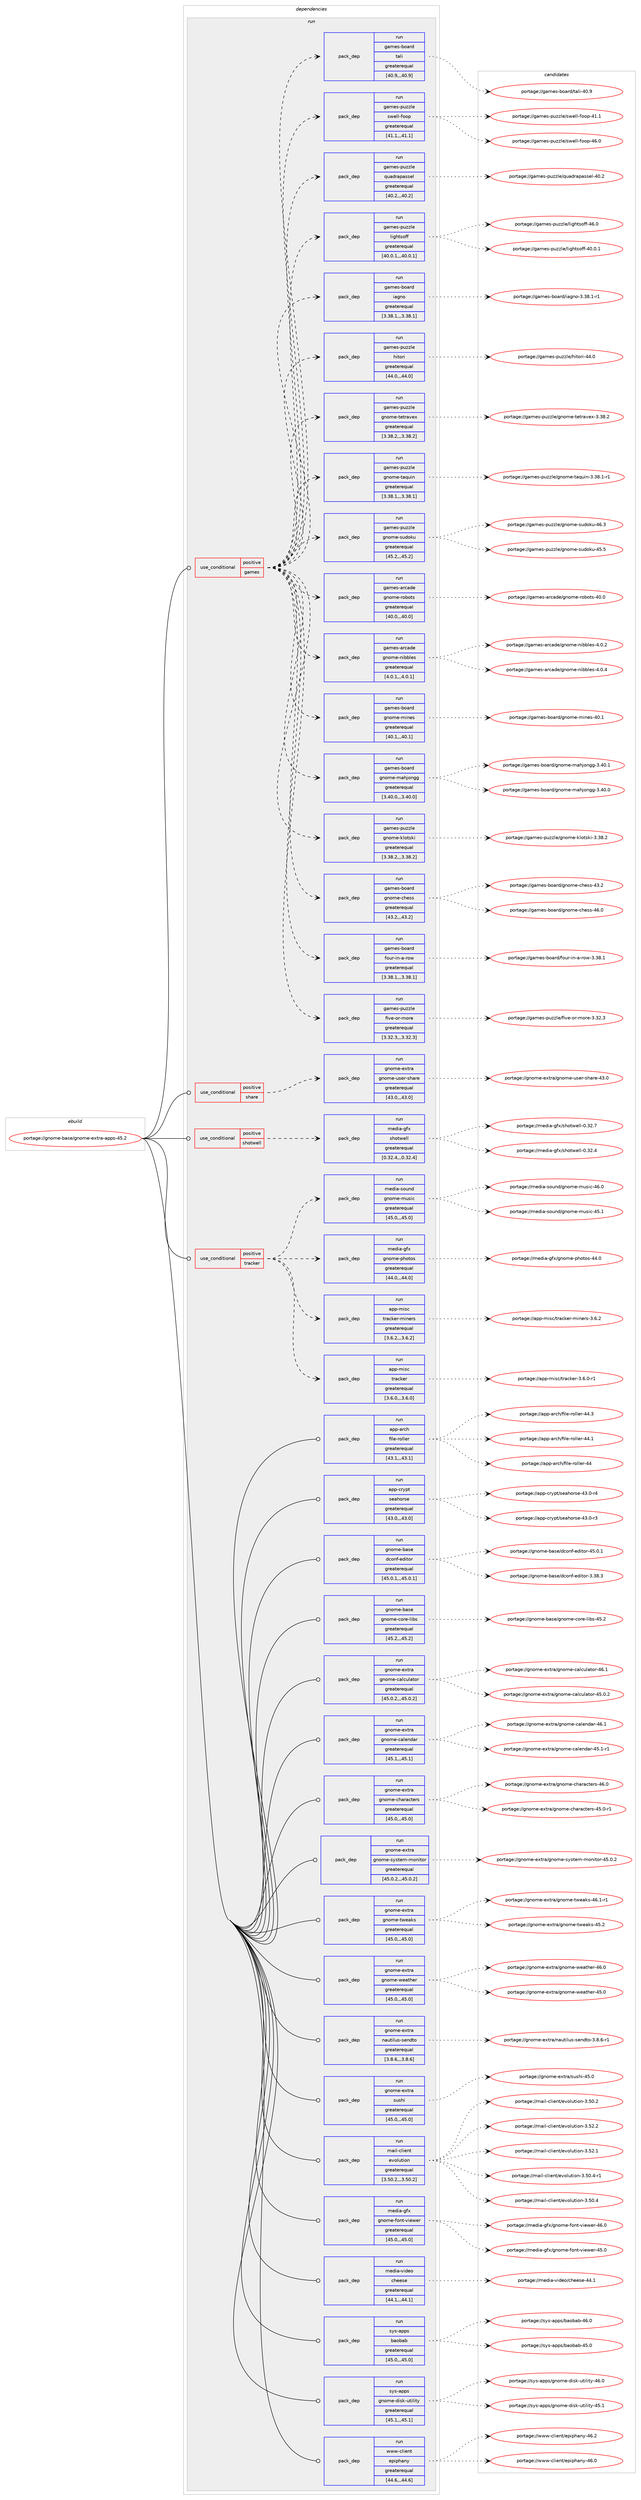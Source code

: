 digraph prolog {

# *************
# Graph options
# *************

newrank=true;
concentrate=true;
compound=true;
graph [rankdir=LR,fontname=Helvetica,fontsize=10,ranksep=1.5];#, ranksep=2.5, nodesep=0.2];
edge  [arrowhead=vee];
node  [fontname=Helvetica,fontsize=10];

# **********
# The ebuild
# **********

subgraph cluster_leftcol {
color=gray;
label=<<i>ebuild</i>>;
id [label="portage://gnome-base/gnome-extra-apps-45.2", color=red, width=4, href="../gnome-base/gnome-extra-apps-45.2.svg"];
}

# ****************
# The dependencies
# ****************

subgraph cluster_midcol {
color=gray;
label=<<i>dependencies</i>>;
subgraph cluster_compile {
fillcolor="#eeeeee";
style=filled;
label=<<i>compile</i>>;
}
subgraph cluster_compileandrun {
fillcolor="#eeeeee";
style=filled;
label=<<i>compile and run</i>>;
}
subgraph cluster_run {
fillcolor="#eeeeee";
style=filled;
label=<<i>run</i>>;
subgraph cond65158 {
dependency236772 [label=<<TABLE BORDER="0" CELLBORDER="1" CELLSPACING="0" CELLPADDING="4"><TR><TD ROWSPAN="3" CELLPADDING="10">use_conditional</TD></TR><TR><TD>positive</TD></TR><TR><TD>games</TD></TR></TABLE>>, shape=none, color=red];
subgraph pack170083 {
dependency236773 [label=<<TABLE BORDER="0" CELLBORDER="1" CELLSPACING="0" CELLPADDING="4" WIDTH="220"><TR><TD ROWSPAN="6" CELLPADDING="30">pack_dep</TD></TR><TR><TD WIDTH="110">run</TD></TR><TR><TD>games-puzzle</TD></TR><TR><TD>five-or-more</TD></TR><TR><TD>greaterequal</TD></TR><TR><TD>[3.32.3,,,3.32.3]</TD></TR></TABLE>>, shape=none, color=blue];
}
dependency236772:e -> dependency236773:w [weight=20,style="dashed",arrowhead="vee"];
subgraph pack170084 {
dependency236774 [label=<<TABLE BORDER="0" CELLBORDER="1" CELLSPACING="0" CELLPADDING="4" WIDTH="220"><TR><TD ROWSPAN="6" CELLPADDING="30">pack_dep</TD></TR><TR><TD WIDTH="110">run</TD></TR><TR><TD>games-board</TD></TR><TR><TD>four-in-a-row</TD></TR><TR><TD>greaterequal</TD></TR><TR><TD>[3.38.1,,,3.38.1]</TD></TR></TABLE>>, shape=none, color=blue];
}
dependency236772:e -> dependency236774:w [weight=20,style="dashed",arrowhead="vee"];
subgraph pack170085 {
dependency236775 [label=<<TABLE BORDER="0" CELLBORDER="1" CELLSPACING="0" CELLPADDING="4" WIDTH="220"><TR><TD ROWSPAN="6" CELLPADDING="30">pack_dep</TD></TR><TR><TD WIDTH="110">run</TD></TR><TR><TD>games-board</TD></TR><TR><TD>gnome-chess</TD></TR><TR><TD>greaterequal</TD></TR><TR><TD>[43.2,,,43.2]</TD></TR></TABLE>>, shape=none, color=blue];
}
dependency236772:e -> dependency236775:w [weight=20,style="dashed",arrowhead="vee"];
subgraph pack170086 {
dependency236776 [label=<<TABLE BORDER="0" CELLBORDER="1" CELLSPACING="0" CELLPADDING="4" WIDTH="220"><TR><TD ROWSPAN="6" CELLPADDING="30">pack_dep</TD></TR><TR><TD WIDTH="110">run</TD></TR><TR><TD>games-puzzle</TD></TR><TR><TD>gnome-klotski</TD></TR><TR><TD>greaterequal</TD></TR><TR><TD>[3.38.2,,,3.38.2]</TD></TR></TABLE>>, shape=none, color=blue];
}
dependency236772:e -> dependency236776:w [weight=20,style="dashed",arrowhead="vee"];
subgraph pack170087 {
dependency236777 [label=<<TABLE BORDER="0" CELLBORDER="1" CELLSPACING="0" CELLPADDING="4" WIDTH="220"><TR><TD ROWSPAN="6" CELLPADDING="30">pack_dep</TD></TR><TR><TD WIDTH="110">run</TD></TR><TR><TD>games-board</TD></TR><TR><TD>gnome-mahjongg</TD></TR><TR><TD>greaterequal</TD></TR><TR><TD>[3.40.0,,,3.40.0]</TD></TR></TABLE>>, shape=none, color=blue];
}
dependency236772:e -> dependency236777:w [weight=20,style="dashed",arrowhead="vee"];
subgraph pack170088 {
dependency236778 [label=<<TABLE BORDER="0" CELLBORDER="1" CELLSPACING="0" CELLPADDING="4" WIDTH="220"><TR><TD ROWSPAN="6" CELLPADDING="30">pack_dep</TD></TR><TR><TD WIDTH="110">run</TD></TR><TR><TD>games-board</TD></TR><TR><TD>gnome-mines</TD></TR><TR><TD>greaterequal</TD></TR><TR><TD>[40.1,,,40.1]</TD></TR></TABLE>>, shape=none, color=blue];
}
dependency236772:e -> dependency236778:w [weight=20,style="dashed",arrowhead="vee"];
subgraph pack170089 {
dependency236779 [label=<<TABLE BORDER="0" CELLBORDER="1" CELLSPACING="0" CELLPADDING="4" WIDTH="220"><TR><TD ROWSPAN="6" CELLPADDING="30">pack_dep</TD></TR><TR><TD WIDTH="110">run</TD></TR><TR><TD>games-arcade</TD></TR><TR><TD>gnome-nibbles</TD></TR><TR><TD>greaterequal</TD></TR><TR><TD>[4.0.1,,,4.0.1]</TD></TR></TABLE>>, shape=none, color=blue];
}
dependency236772:e -> dependency236779:w [weight=20,style="dashed",arrowhead="vee"];
subgraph pack170090 {
dependency236780 [label=<<TABLE BORDER="0" CELLBORDER="1" CELLSPACING="0" CELLPADDING="4" WIDTH="220"><TR><TD ROWSPAN="6" CELLPADDING="30">pack_dep</TD></TR><TR><TD WIDTH="110">run</TD></TR><TR><TD>games-arcade</TD></TR><TR><TD>gnome-robots</TD></TR><TR><TD>greaterequal</TD></TR><TR><TD>[40.0,,,40.0]</TD></TR></TABLE>>, shape=none, color=blue];
}
dependency236772:e -> dependency236780:w [weight=20,style="dashed",arrowhead="vee"];
subgraph pack170091 {
dependency236781 [label=<<TABLE BORDER="0" CELLBORDER="1" CELLSPACING="0" CELLPADDING="4" WIDTH="220"><TR><TD ROWSPAN="6" CELLPADDING="30">pack_dep</TD></TR><TR><TD WIDTH="110">run</TD></TR><TR><TD>games-puzzle</TD></TR><TR><TD>gnome-sudoku</TD></TR><TR><TD>greaterequal</TD></TR><TR><TD>[45.2,,,45.2]</TD></TR></TABLE>>, shape=none, color=blue];
}
dependency236772:e -> dependency236781:w [weight=20,style="dashed",arrowhead="vee"];
subgraph pack170092 {
dependency236782 [label=<<TABLE BORDER="0" CELLBORDER="1" CELLSPACING="0" CELLPADDING="4" WIDTH="220"><TR><TD ROWSPAN="6" CELLPADDING="30">pack_dep</TD></TR><TR><TD WIDTH="110">run</TD></TR><TR><TD>games-puzzle</TD></TR><TR><TD>gnome-taquin</TD></TR><TR><TD>greaterequal</TD></TR><TR><TD>[3.38.1,,,3.38.1]</TD></TR></TABLE>>, shape=none, color=blue];
}
dependency236772:e -> dependency236782:w [weight=20,style="dashed",arrowhead="vee"];
subgraph pack170093 {
dependency236783 [label=<<TABLE BORDER="0" CELLBORDER="1" CELLSPACING="0" CELLPADDING="4" WIDTH="220"><TR><TD ROWSPAN="6" CELLPADDING="30">pack_dep</TD></TR><TR><TD WIDTH="110">run</TD></TR><TR><TD>games-puzzle</TD></TR><TR><TD>gnome-tetravex</TD></TR><TR><TD>greaterequal</TD></TR><TR><TD>[3.38.2,,,3.38.2]</TD></TR></TABLE>>, shape=none, color=blue];
}
dependency236772:e -> dependency236783:w [weight=20,style="dashed",arrowhead="vee"];
subgraph pack170094 {
dependency236784 [label=<<TABLE BORDER="0" CELLBORDER="1" CELLSPACING="0" CELLPADDING="4" WIDTH="220"><TR><TD ROWSPAN="6" CELLPADDING="30">pack_dep</TD></TR><TR><TD WIDTH="110">run</TD></TR><TR><TD>games-puzzle</TD></TR><TR><TD>hitori</TD></TR><TR><TD>greaterequal</TD></TR><TR><TD>[44.0,,,44.0]</TD></TR></TABLE>>, shape=none, color=blue];
}
dependency236772:e -> dependency236784:w [weight=20,style="dashed",arrowhead="vee"];
subgraph pack170095 {
dependency236785 [label=<<TABLE BORDER="0" CELLBORDER="1" CELLSPACING="0" CELLPADDING="4" WIDTH="220"><TR><TD ROWSPAN="6" CELLPADDING="30">pack_dep</TD></TR><TR><TD WIDTH="110">run</TD></TR><TR><TD>games-board</TD></TR><TR><TD>iagno</TD></TR><TR><TD>greaterequal</TD></TR><TR><TD>[3.38.1,,,3.38.1]</TD></TR></TABLE>>, shape=none, color=blue];
}
dependency236772:e -> dependency236785:w [weight=20,style="dashed",arrowhead="vee"];
subgraph pack170096 {
dependency236786 [label=<<TABLE BORDER="0" CELLBORDER="1" CELLSPACING="0" CELLPADDING="4" WIDTH="220"><TR><TD ROWSPAN="6" CELLPADDING="30">pack_dep</TD></TR><TR><TD WIDTH="110">run</TD></TR><TR><TD>games-puzzle</TD></TR><TR><TD>lightsoff</TD></TR><TR><TD>greaterequal</TD></TR><TR><TD>[40.0.1,,,40.0.1]</TD></TR></TABLE>>, shape=none, color=blue];
}
dependency236772:e -> dependency236786:w [weight=20,style="dashed",arrowhead="vee"];
subgraph pack170097 {
dependency236787 [label=<<TABLE BORDER="0" CELLBORDER="1" CELLSPACING="0" CELLPADDING="4" WIDTH="220"><TR><TD ROWSPAN="6" CELLPADDING="30">pack_dep</TD></TR><TR><TD WIDTH="110">run</TD></TR><TR><TD>games-puzzle</TD></TR><TR><TD>quadrapassel</TD></TR><TR><TD>greaterequal</TD></TR><TR><TD>[40.2,,,40.2]</TD></TR></TABLE>>, shape=none, color=blue];
}
dependency236772:e -> dependency236787:w [weight=20,style="dashed",arrowhead="vee"];
subgraph pack170098 {
dependency236788 [label=<<TABLE BORDER="0" CELLBORDER="1" CELLSPACING="0" CELLPADDING="4" WIDTH="220"><TR><TD ROWSPAN="6" CELLPADDING="30">pack_dep</TD></TR><TR><TD WIDTH="110">run</TD></TR><TR><TD>games-puzzle</TD></TR><TR><TD>swell-foop</TD></TR><TR><TD>greaterequal</TD></TR><TR><TD>[41.1,,,41.1]</TD></TR></TABLE>>, shape=none, color=blue];
}
dependency236772:e -> dependency236788:w [weight=20,style="dashed",arrowhead="vee"];
subgraph pack170099 {
dependency236789 [label=<<TABLE BORDER="0" CELLBORDER="1" CELLSPACING="0" CELLPADDING="4" WIDTH="220"><TR><TD ROWSPAN="6" CELLPADDING="30">pack_dep</TD></TR><TR><TD WIDTH="110">run</TD></TR><TR><TD>games-board</TD></TR><TR><TD>tali</TD></TR><TR><TD>greaterequal</TD></TR><TR><TD>[40.9,,,40.9]</TD></TR></TABLE>>, shape=none, color=blue];
}
dependency236772:e -> dependency236789:w [weight=20,style="dashed",arrowhead="vee"];
}
id:e -> dependency236772:w [weight=20,style="solid",arrowhead="odot"];
subgraph cond65159 {
dependency236790 [label=<<TABLE BORDER="0" CELLBORDER="1" CELLSPACING="0" CELLPADDING="4"><TR><TD ROWSPAN="3" CELLPADDING="10">use_conditional</TD></TR><TR><TD>positive</TD></TR><TR><TD>share</TD></TR></TABLE>>, shape=none, color=red];
subgraph pack170100 {
dependency236791 [label=<<TABLE BORDER="0" CELLBORDER="1" CELLSPACING="0" CELLPADDING="4" WIDTH="220"><TR><TD ROWSPAN="6" CELLPADDING="30">pack_dep</TD></TR><TR><TD WIDTH="110">run</TD></TR><TR><TD>gnome-extra</TD></TR><TR><TD>gnome-user-share</TD></TR><TR><TD>greaterequal</TD></TR><TR><TD>[43.0,,,43.0]</TD></TR></TABLE>>, shape=none, color=blue];
}
dependency236790:e -> dependency236791:w [weight=20,style="dashed",arrowhead="vee"];
}
id:e -> dependency236790:w [weight=20,style="solid",arrowhead="odot"];
subgraph cond65160 {
dependency236792 [label=<<TABLE BORDER="0" CELLBORDER="1" CELLSPACING="0" CELLPADDING="4"><TR><TD ROWSPAN="3" CELLPADDING="10">use_conditional</TD></TR><TR><TD>positive</TD></TR><TR><TD>shotwell</TD></TR></TABLE>>, shape=none, color=red];
subgraph pack170101 {
dependency236793 [label=<<TABLE BORDER="0" CELLBORDER="1" CELLSPACING="0" CELLPADDING="4" WIDTH="220"><TR><TD ROWSPAN="6" CELLPADDING="30">pack_dep</TD></TR><TR><TD WIDTH="110">run</TD></TR><TR><TD>media-gfx</TD></TR><TR><TD>shotwell</TD></TR><TR><TD>greaterequal</TD></TR><TR><TD>[0.32.4,,,0.32.4]</TD></TR></TABLE>>, shape=none, color=blue];
}
dependency236792:e -> dependency236793:w [weight=20,style="dashed",arrowhead="vee"];
}
id:e -> dependency236792:w [weight=20,style="solid",arrowhead="odot"];
subgraph cond65161 {
dependency236794 [label=<<TABLE BORDER="0" CELLBORDER="1" CELLSPACING="0" CELLPADDING="4"><TR><TD ROWSPAN="3" CELLPADDING="10">use_conditional</TD></TR><TR><TD>positive</TD></TR><TR><TD>tracker</TD></TR></TABLE>>, shape=none, color=red];
subgraph pack170102 {
dependency236795 [label=<<TABLE BORDER="0" CELLBORDER="1" CELLSPACING="0" CELLPADDING="4" WIDTH="220"><TR><TD ROWSPAN="6" CELLPADDING="30">pack_dep</TD></TR><TR><TD WIDTH="110">run</TD></TR><TR><TD>app-misc</TD></TR><TR><TD>tracker</TD></TR><TR><TD>greaterequal</TD></TR><TR><TD>[3.6.0,,,3.6.0]</TD></TR></TABLE>>, shape=none, color=blue];
}
dependency236794:e -> dependency236795:w [weight=20,style="dashed",arrowhead="vee"];
subgraph pack170103 {
dependency236796 [label=<<TABLE BORDER="0" CELLBORDER="1" CELLSPACING="0" CELLPADDING="4" WIDTH="220"><TR><TD ROWSPAN="6" CELLPADDING="30">pack_dep</TD></TR><TR><TD WIDTH="110">run</TD></TR><TR><TD>app-misc</TD></TR><TR><TD>tracker-miners</TD></TR><TR><TD>greaterequal</TD></TR><TR><TD>[3.6.2,,,3.6.2]</TD></TR></TABLE>>, shape=none, color=blue];
}
dependency236794:e -> dependency236796:w [weight=20,style="dashed",arrowhead="vee"];
subgraph pack170104 {
dependency236797 [label=<<TABLE BORDER="0" CELLBORDER="1" CELLSPACING="0" CELLPADDING="4" WIDTH="220"><TR><TD ROWSPAN="6" CELLPADDING="30">pack_dep</TD></TR><TR><TD WIDTH="110">run</TD></TR><TR><TD>media-gfx</TD></TR><TR><TD>gnome-photos</TD></TR><TR><TD>greaterequal</TD></TR><TR><TD>[44.0,,,44.0]</TD></TR></TABLE>>, shape=none, color=blue];
}
dependency236794:e -> dependency236797:w [weight=20,style="dashed",arrowhead="vee"];
subgraph pack170105 {
dependency236798 [label=<<TABLE BORDER="0" CELLBORDER="1" CELLSPACING="0" CELLPADDING="4" WIDTH="220"><TR><TD ROWSPAN="6" CELLPADDING="30">pack_dep</TD></TR><TR><TD WIDTH="110">run</TD></TR><TR><TD>media-sound</TD></TR><TR><TD>gnome-music</TD></TR><TR><TD>greaterequal</TD></TR><TR><TD>[45.0,,,45.0]</TD></TR></TABLE>>, shape=none, color=blue];
}
dependency236794:e -> dependency236798:w [weight=20,style="dashed",arrowhead="vee"];
}
id:e -> dependency236794:w [weight=20,style="solid",arrowhead="odot"];
subgraph pack170106 {
dependency236799 [label=<<TABLE BORDER="0" CELLBORDER="1" CELLSPACING="0" CELLPADDING="4" WIDTH="220"><TR><TD ROWSPAN="6" CELLPADDING="30">pack_dep</TD></TR><TR><TD WIDTH="110">run</TD></TR><TR><TD>app-arch</TD></TR><TR><TD>file-roller</TD></TR><TR><TD>greaterequal</TD></TR><TR><TD>[43.1,,,43.1]</TD></TR></TABLE>>, shape=none, color=blue];
}
id:e -> dependency236799:w [weight=20,style="solid",arrowhead="odot"];
subgraph pack170107 {
dependency236800 [label=<<TABLE BORDER="0" CELLBORDER="1" CELLSPACING="0" CELLPADDING="4" WIDTH="220"><TR><TD ROWSPAN="6" CELLPADDING="30">pack_dep</TD></TR><TR><TD WIDTH="110">run</TD></TR><TR><TD>app-crypt</TD></TR><TR><TD>seahorse</TD></TR><TR><TD>greaterequal</TD></TR><TR><TD>[43.0,,,43.0]</TD></TR></TABLE>>, shape=none, color=blue];
}
id:e -> dependency236800:w [weight=20,style="solid",arrowhead="odot"];
subgraph pack170108 {
dependency236801 [label=<<TABLE BORDER="0" CELLBORDER="1" CELLSPACING="0" CELLPADDING="4" WIDTH="220"><TR><TD ROWSPAN="6" CELLPADDING="30">pack_dep</TD></TR><TR><TD WIDTH="110">run</TD></TR><TR><TD>gnome-base</TD></TR><TR><TD>dconf-editor</TD></TR><TR><TD>greaterequal</TD></TR><TR><TD>[45.0.1,,,45.0.1]</TD></TR></TABLE>>, shape=none, color=blue];
}
id:e -> dependency236801:w [weight=20,style="solid",arrowhead="odot"];
subgraph pack170109 {
dependency236802 [label=<<TABLE BORDER="0" CELLBORDER="1" CELLSPACING="0" CELLPADDING="4" WIDTH="220"><TR><TD ROWSPAN="6" CELLPADDING="30">pack_dep</TD></TR><TR><TD WIDTH="110">run</TD></TR><TR><TD>gnome-base</TD></TR><TR><TD>gnome-core-libs</TD></TR><TR><TD>greaterequal</TD></TR><TR><TD>[45.2,,,45.2]</TD></TR></TABLE>>, shape=none, color=blue];
}
id:e -> dependency236802:w [weight=20,style="solid",arrowhead="odot"];
subgraph pack170110 {
dependency236803 [label=<<TABLE BORDER="0" CELLBORDER="1" CELLSPACING="0" CELLPADDING="4" WIDTH="220"><TR><TD ROWSPAN="6" CELLPADDING="30">pack_dep</TD></TR><TR><TD WIDTH="110">run</TD></TR><TR><TD>gnome-extra</TD></TR><TR><TD>gnome-calculator</TD></TR><TR><TD>greaterequal</TD></TR><TR><TD>[45.0.2,,,45.0.2]</TD></TR></TABLE>>, shape=none, color=blue];
}
id:e -> dependency236803:w [weight=20,style="solid",arrowhead="odot"];
subgraph pack170111 {
dependency236804 [label=<<TABLE BORDER="0" CELLBORDER="1" CELLSPACING="0" CELLPADDING="4" WIDTH="220"><TR><TD ROWSPAN="6" CELLPADDING="30">pack_dep</TD></TR><TR><TD WIDTH="110">run</TD></TR><TR><TD>gnome-extra</TD></TR><TR><TD>gnome-calendar</TD></TR><TR><TD>greaterequal</TD></TR><TR><TD>[45.1,,,45.1]</TD></TR></TABLE>>, shape=none, color=blue];
}
id:e -> dependency236804:w [weight=20,style="solid",arrowhead="odot"];
subgraph pack170112 {
dependency236805 [label=<<TABLE BORDER="0" CELLBORDER="1" CELLSPACING="0" CELLPADDING="4" WIDTH="220"><TR><TD ROWSPAN="6" CELLPADDING="30">pack_dep</TD></TR><TR><TD WIDTH="110">run</TD></TR><TR><TD>gnome-extra</TD></TR><TR><TD>gnome-characters</TD></TR><TR><TD>greaterequal</TD></TR><TR><TD>[45.0,,,45.0]</TD></TR></TABLE>>, shape=none, color=blue];
}
id:e -> dependency236805:w [weight=20,style="solid",arrowhead="odot"];
subgraph pack170113 {
dependency236806 [label=<<TABLE BORDER="0" CELLBORDER="1" CELLSPACING="0" CELLPADDING="4" WIDTH="220"><TR><TD ROWSPAN="6" CELLPADDING="30">pack_dep</TD></TR><TR><TD WIDTH="110">run</TD></TR><TR><TD>gnome-extra</TD></TR><TR><TD>gnome-system-monitor</TD></TR><TR><TD>greaterequal</TD></TR><TR><TD>[45.0.2,,,45.0.2]</TD></TR></TABLE>>, shape=none, color=blue];
}
id:e -> dependency236806:w [weight=20,style="solid",arrowhead="odot"];
subgraph pack170114 {
dependency236807 [label=<<TABLE BORDER="0" CELLBORDER="1" CELLSPACING="0" CELLPADDING="4" WIDTH="220"><TR><TD ROWSPAN="6" CELLPADDING="30">pack_dep</TD></TR><TR><TD WIDTH="110">run</TD></TR><TR><TD>gnome-extra</TD></TR><TR><TD>gnome-tweaks</TD></TR><TR><TD>greaterequal</TD></TR><TR><TD>[45.0,,,45.0]</TD></TR></TABLE>>, shape=none, color=blue];
}
id:e -> dependency236807:w [weight=20,style="solid",arrowhead="odot"];
subgraph pack170115 {
dependency236808 [label=<<TABLE BORDER="0" CELLBORDER="1" CELLSPACING="0" CELLPADDING="4" WIDTH="220"><TR><TD ROWSPAN="6" CELLPADDING="30">pack_dep</TD></TR><TR><TD WIDTH="110">run</TD></TR><TR><TD>gnome-extra</TD></TR><TR><TD>gnome-weather</TD></TR><TR><TD>greaterequal</TD></TR><TR><TD>[45.0,,,45.0]</TD></TR></TABLE>>, shape=none, color=blue];
}
id:e -> dependency236808:w [weight=20,style="solid",arrowhead="odot"];
subgraph pack170116 {
dependency236809 [label=<<TABLE BORDER="0" CELLBORDER="1" CELLSPACING="0" CELLPADDING="4" WIDTH="220"><TR><TD ROWSPAN="6" CELLPADDING="30">pack_dep</TD></TR><TR><TD WIDTH="110">run</TD></TR><TR><TD>gnome-extra</TD></TR><TR><TD>nautilus-sendto</TD></TR><TR><TD>greaterequal</TD></TR><TR><TD>[3.8.6,,,3.8.6]</TD></TR></TABLE>>, shape=none, color=blue];
}
id:e -> dependency236809:w [weight=20,style="solid",arrowhead="odot"];
subgraph pack170117 {
dependency236810 [label=<<TABLE BORDER="0" CELLBORDER="1" CELLSPACING="0" CELLPADDING="4" WIDTH="220"><TR><TD ROWSPAN="6" CELLPADDING="30">pack_dep</TD></TR><TR><TD WIDTH="110">run</TD></TR><TR><TD>gnome-extra</TD></TR><TR><TD>sushi</TD></TR><TR><TD>greaterequal</TD></TR><TR><TD>[45.0,,,45.0]</TD></TR></TABLE>>, shape=none, color=blue];
}
id:e -> dependency236810:w [weight=20,style="solid",arrowhead="odot"];
subgraph pack170118 {
dependency236811 [label=<<TABLE BORDER="0" CELLBORDER="1" CELLSPACING="0" CELLPADDING="4" WIDTH="220"><TR><TD ROWSPAN="6" CELLPADDING="30">pack_dep</TD></TR><TR><TD WIDTH="110">run</TD></TR><TR><TD>mail-client</TD></TR><TR><TD>evolution</TD></TR><TR><TD>greaterequal</TD></TR><TR><TD>[3.50.2,,,3.50.2]</TD></TR></TABLE>>, shape=none, color=blue];
}
id:e -> dependency236811:w [weight=20,style="solid",arrowhead="odot"];
subgraph pack170119 {
dependency236812 [label=<<TABLE BORDER="0" CELLBORDER="1" CELLSPACING="0" CELLPADDING="4" WIDTH="220"><TR><TD ROWSPAN="6" CELLPADDING="30">pack_dep</TD></TR><TR><TD WIDTH="110">run</TD></TR><TR><TD>media-gfx</TD></TR><TR><TD>gnome-font-viewer</TD></TR><TR><TD>greaterequal</TD></TR><TR><TD>[45.0,,,45.0]</TD></TR></TABLE>>, shape=none, color=blue];
}
id:e -> dependency236812:w [weight=20,style="solid",arrowhead="odot"];
subgraph pack170120 {
dependency236813 [label=<<TABLE BORDER="0" CELLBORDER="1" CELLSPACING="0" CELLPADDING="4" WIDTH="220"><TR><TD ROWSPAN="6" CELLPADDING="30">pack_dep</TD></TR><TR><TD WIDTH="110">run</TD></TR><TR><TD>media-video</TD></TR><TR><TD>cheese</TD></TR><TR><TD>greaterequal</TD></TR><TR><TD>[44.1,,,44.1]</TD></TR></TABLE>>, shape=none, color=blue];
}
id:e -> dependency236813:w [weight=20,style="solid",arrowhead="odot"];
subgraph pack170121 {
dependency236814 [label=<<TABLE BORDER="0" CELLBORDER="1" CELLSPACING="0" CELLPADDING="4" WIDTH="220"><TR><TD ROWSPAN="6" CELLPADDING="30">pack_dep</TD></TR><TR><TD WIDTH="110">run</TD></TR><TR><TD>sys-apps</TD></TR><TR><TD>baobab</TD></TR><TR><TD>greaterequal</TD></TR><TR><TD>[45.0,,,45.0]</TD></TR></TABLE>>, shape=none, color=blue];
}
id:e -> dependency236814:w [weight=20,style="solid",arrowhead="odot"];
subgraph pack170122 {
dependency236815 [label=<<TABLE BORDER="0" CELLBORDER="1" CELLSPACING="0" CELLPADDING="4" WIDTH="220"><TR><TD ROWSPAN="6" CELLPADDING="30">pack_dep</TD></TR><TR><TD WIDTH="110">run</TD></TR><TR><TD>sys-apps</TD></TR><TR><TD>gnome-disk-utility</TD></TR><TR><TD>greaterequal</TD></TR><TR><TD>[45.1,,,45.1]</TD></TR></TABLE>>, shape=none, color=blue];
}
id:e -> dependency236815:w [weight=20,style="solid",arrowhead="odot"];
subgraph pack170123 {
dependency236816 [label=<<TABLE BORDER="0" CELLBORDER="1" CELLSPACING="0" CELLPADDING="4" WIDTH="220"><TR><TD ROWSPAN="6" CELLPADDING="30">pack_dep</TD></TR><TR><TD WIDTH="110">run</TD></TR><TR><TD>www-client</TD></TR><TR><TD>epiphany</TD></TR><TR><TD>greaterequal</TD></TR><TR><TD>[44.6,,,44.6]</TD></TR></TABLE>>, shape=none, color=blue];
}
id:e -> dependency236816:w [weight=20,style="solid",arrowhead="odot"];
}
}

# **************
# The candidates
# **************

subgraph cluster_choices {
rank=same;
color=gray;
label=<<i>candidates</i>>;

subgraph choice170083 {
color=black;
nodesep=1;
choice103971091011154511211712212210810147102105118101451111144510911111410145514651504651 [label="portage://games-puzzle/five-or-more-3.32.3", color=red, width=4,href="../games-puzzle/five-or-more-3.32.3.svg"];
dependency236773:e -> choice103971091011154511211712212210810147102105118101451111144510911111410145514651504651:w [style=dotted,weight="100"];
}
subgraph choice170084 {
color=black;
nodesep=1;
choice10397109101115459811197114100471021111171144510511045974511411111945514651564649 [label="portage://games-board/four-in-a-row-3.38.1", color=red, width=4,href="../games-board/four-in-a-row-3.38.1.svg"];
dependency236774:e -> choice10397109101115459811197114100471021111171144510511045974511411111945514651564649:w [style=dotted,weight="100"];
}
subgraph choice170085 {
color=black;
nodesep=1;
choice103971091011154598111971141004710311011110910145991041011151154552544648 [label="portage://games-board/gnome-chess-46.0", color=red, width=4,href="../games-board/gnome-chess-46.0.svg"];
choice103971091011154598111971141004710311011110910145991041011151154552514650 [label="portage://games-board/gnome-chess-43.2", color=red, width=4,href="../games-board/gnome-chess-43.2.svg"];
dependency236775:e -> choice103971091011154598111971141004710311011110910145991041011151154552544648:w [style=dotted,weight="100"];
dependency236775:e -> choice103971091011154598111971141004710311011110910145991041011151154552514650:w [style=dotted,weight="100"];
}
subgraph choice170086 {
color=black;
nodesep=1;
choice1039710910111545112117122122108101471031101111091014510710811111611510710545514651564650 [label="portage://games-puzzle/gnome-klotski-3.38.2", color=red, width=4,href="../games-puzzle/gnome-klotski-3.38.2.svg"];
dependency236776:e -> choice1039710910111545112117122122108101471031101111091014510710811111611510710545514651564650:w [style=dotted,weight="100"];
}
subgraph choice170087 {
color=black;
nodesep=1;
choice1039710910111545981119711410047103110111109101451099710410611111010310345514652484649 [label="portage://games-board/gnome-mahjongg-3.40.1", color=red, width=4,href="../games-board/gnome-mahjongg-3.40.1.svg"];
choice1039710910111545981119711410047103110111109101451099710410611111010310345514652484648 [label="portage://games-board/gnome-mahjongg-3.40.0", color=red, width=4,href="../games-board/gnome-mahjongg-3.40.0.svg"];
dependency236777:e -> choice1039710910111545981119711410047103110111109101451099710410611111010310345514652484649:w [style=dotted,weight="100"];
dependency236777:e -> choice1039710910111545981119711410047103110111109101451099710410611111010310345514652484648:w [style=dotted,weight="100"];
}
subgraph choice170088 {
color=black;
nodesep=1;
choice1039710910111545981119711410047103110111109101451091051101011154552484649 [label="portage://games-board/gnome-mines-40.1", color=red, width=4,href="../games-board/gnome-mines-40.1.svg"];
dependency236778:e -> choice1039710910111545981119711410047103110111109101451091051101011154552484649:w [style=dotted,weight="100"];
}
subgraph choice170089 {
color=black;
nodesep=1;
choice103971091011154597114999710010147103110111109101451101059898108101115455246484652 [label="portage://games-arcade/gnome-nibbles-4.0.4", color=red, width=4,href="../games-arcade/gnome-nibbles-4.0.4.svg"];
choice103971091011154597114999710010147103110111109101451101059898108101115455246484650 [label="portage://games-arcade/gnome-nibbles-4.0.2", color=red, width=4,href="../games-arcade/gnome-nibbles-4.0.2.svg"];
dependency236779:e -> choice103971091011154597114999710010147103110111109101451101059898108101115455246484652:w [style=dotted,weight="100"];
dependency236779:e -> choice103971091011154597114999710010147103110111109101451101059898108101115455246484650:w [style=dotted,weight="100"];
}
subgraph choice170090 {
color=black;
nodesep=1;
choice10397109101115459711499971001014710311011110910145114111981111161154552484648 [label="portage://games-arcade/gnome-robots-40.0", color=red, width=4,href="../games-arcade/gnome-robots-40.0.svg"];
dependency236780:e -> choice10397109101115459711499971001014710311011110910145114111981111161154552484648:w [style=dotted,weight="100"];
}
subgraph choice170091 {
color=black;
nodesep=1;
choice103971091011154511211712212210810147103110111109101451151171001111071174552544651 [label="portage://games-puzzle/gnome-sudoku-46.3", color=red, width=4,href="../games-puzzle/gnome-sudoku-46.3.svg"];
choice103971091011154511211712212210810147103110111109101451151171001111071174552534653 [label="portage://games-puzzle/gnome-sudoku-45.5", color=red, width=4,href="../games-puzzle/gnome-sudoku-45.5.svg"];
dependency236781:e -> choice103971091011154511211712212210810147103110111109101451151171001111071174552544651:w [style=dotted,weight="100"];
dependency236781:e -> choice103971091011154511211712212210810147103110111109101451151171001111071174552534653:w [style=dotted,weight="100"];
}
subgraph choice170092 {
color=black;
nodesep=1;
choice1039710910111545112117122122108101471031101111091014511697113117105110455146515646494511449 [label="portage://games-puzzle/gnome-taquin-3.38.1-r1", color=red, width=4,href="../games-puzzle/gnome-taquin-3.38.1-r1.svg"];
dependency236782:e -> choice1039710910111545112117122122108101471031101111091014511697113117105110455146515646494511449:w [style=dotted,weight="100"];
}
subgraph choice170093 {
color=black;
nodesep=1;
choice103971091011154511211712212210810147103110111109101451161011161149711810112045514651564650 [label="portage://games-puzzle/gnome-tetravex-3.38.2", color=red, width=4,href="../games-puzzle/gnome-tetravex-3.38.2.svg"];
dependency236783:e -> choice103971091011154511211712212210810147103110111109101451161011161149711810112045514651564650:w [style=dotted,weight="100"];
}
subgraph choice170094 {
color=black;
nodesep=1;
choice1039710910111545112117122122108101471041051161111141054552524648 [label="portage://games-puzzle/hitori-44.0", color=red, width=4,href="../games-puzzle/hitori-44.0.svg"];
dependency236784:e -> choice1039710910111545112117122122108101471041051161111141054552524648:w [style=dotted,weight="100"];
}
subgraph choice170095 {
color=black;
nodesep=1;
choice103971091011154598111971141004710597103110111455146515646494511449 [label="portage://games-board/iagno-3.38.1-r1", color=red, width=4,href="../games-board/iagno-3.38.1-r1.svg"];
dependency236785:e -> choice103971091011154598111971141004710597103110111455146515646494511449:w [style=dotted,weight="100"];
}
subgraph choice170096 {
color=black;
nodesep=1;
choice1039710910111545112117122122108101471081051031041161151111021024552544648 [label="portage://games-puzzle/lightsoff-46.0", color=red, width=4,href="../games-puzzle/lightsoff-46.0.svg"];
choice10397109101115451121171221221081014710810510310411611511110210245524846484649 [label="portage://games-puzzle/lightsoff-40.0.1", color=red, width=4,href="../games-puzzle/lightsoff-40.0.1.svg"];
dependency236786:e -> choice1039710910111545112117122122108101471081051031041161151111021024552544648:w [style=dotted,weight="100"];
dependency236786:e -> choice10397109101115451121171221221081014710810510310411611511110210245524846484649:w [style=dotted,weight="100"];
}
subgraph choice170097 {
color=black;
nodesep=1;
choice1039710910111545112117122122108101471131179710011497112971151151011084552484650 [label="portage://games-puzzle/quadrapassel-40.2", color=red, width=4,href="../games-puzzle/quadrapassel-40.2.svg"];
dependency236787:e -> choice1039710910111545112117122122108101471131179710011497112971151151011084552484650:w [style=dotted,weight="100"];
}
subgraph choice170098 {
color=black;
nodesep=1;
choice103971091011154511211712212210810147115119101108108451021111111124552544648 [label="portage://games-puzzle/swell-foop-46.0", color=red, width=4,href="../games-puzzle/swell-foop-46.0.svg"];
choice103971091011154511211712212210810147115119101108108451021111111124552494649 [label="portage://games-puzzle/swell-foop-41.1", color=red, width=4,href="../games-puzzle/swell-foop-41.1.svg"];
dependency236788:e -> choice103971091011154511211712212210810147115119101108108451021111111124552544648:w [style=dotted,weight="100"];
dependency236788:e -> choice103971091011154511211712212210810147115119101108108451021111111124552494649:w [style=dotted,weight="100"];
}
subgraph choice170099 {
color=black;
nodesep=1;
choice1039710910111545981119711410047116971081054552484657 [label="portage://games-board/tali-40.9", color=red, width=4,href="../games-board/tali-40.9.svg"];
dependency236789:e -> choice1039710910111545981119711410047116971081054552484657:w [style=dotted,weight="100"];
}
subgraph choice170100 {
color=black;
nodesep=1;
choice1031101111091014510112011611497471031101111091014511711510111445115104971141014552514648 [label="portage://gnome-extra/gnome-user-share-43.0", color=red, width=4,href="../gnome-extra/gnome-user-share-43.0.svg"];
dependency236791:e -> choice1031101111091014510112011611497471031101111091014511711510111445115104971141014552514648:w [style=dotted,weight="100"];
}
subgraph choice170101 {
color=black;
nodesep=1;
choice10910110010597451031021204711510411111611910110810845484651504655 [label="portage://media-gfx/shotwell-0.32.7", color=red, width=4,href="../media-gfx/shotwell-0.32.7.svg"];
choice10910110010597451031021204711510411111611910110810845484651504652 [label="portage://media-gfx/shotwell-0.32.4", color=red, width=4,href="../media-gfx/shotwell-0.32.4.svg"];
dependency236793:e -> choice10910110010597451031021204711510411111611910110810845484651504655:w [style=dotted,weight="100"];
dependency236793:e -> choice10910110010597451031021204711510411111611910110810845484651504652:w [style=dotted,weight="100"];
}
subgraph choice170102 {
color=black;
nodesep=1;
choice9711211245109105115994711611497991071011144551465446484511449 [label="portage://app-misc/tracker-3.6.0-r1", color=red, width=4,href="../app-misc/tracker-3.6.0-r1.svg"];
dependency236795:e -> choice9711211245109105115994711611497991071011144551465446484511449:w [style=dotted,weight="100"];
}
subgraph choice170103 {
color=black;
nodesep=1;
choice97112112451091051159947116114979910710111445109105110101114115455146544650 [label="portage://app-misc/tracker-miners-3.6.2", color=red, width=4,href="../app-misc/tracker-miners-3.6.2.svg"];
dependency236796:e -> choice97112112451091051159947116114979910710111445109105110101114115455146544650:w [style=dotted,weight="100"];
}
subgraph choice170104 {
color=black;
nodesep=1;
choice109101100105974510310212047103110111109101451121041111161111154552524648 [label="portage://media-gfx/gnome-photos-44.0", color=red, width=4,href="../media-gfx/gnome-photos-44.0.svg"];
dependency236797:e -> choice109101100105974510310212047103110111109101451121041111161111154552524648:w [style=dotted,weight="100"];
}
subgraph choice170105 {
color=black;
nodesep=1;
choice10910110010597451151111171101004710311011110910145109117115105994552544648 [label="portage://media-sound/gnome-music-46.0", color=red, width=4,href="../media-sound/gnome-music-46.0.svg"];
choice10910110010597451151111171101004710311011110910145109117115105994552534649 [label="portage://media-sound/gnome-music-45.1", color=red, width=4,href="../media-sound/gnome-music-45.1.svg"];
dependency236798:e -> choice10910110010597451151111171101004710311011110910145109117115105994552544648:w [style=dotted,weight="100"];
dependency236798:e -> choice10910110010597451151111171101004710311011110910145109117115105994552534649:w [style=dotted,weight="100"];
}
subgraph choice170106 {
color=black;
nodesep=1;
choice9711211245971149910447102105108101451141111081081011144552524651 [label="portage://app-arch/file-roller-44.3", color=red, width=4,href="../app-arch/file-roller-44.3.svg"];
choice9711211245971149910447102105108101451141111081081011144552524649 [label="portage://app-arch/file-roller-44.1", color=red, width=4,href="../app-arch/file-roller-44.1.svg"];
choice971121124597114991044710210510810145114111108108101114455252 [label="portage://app-arch/file-roller-44", color=red, width=4,href="../app-arch/file-roller-44.svg"];
dependency236799:e -> choice9711211245971149910447102105108101451141111081081011144552524651:w [style=dotted,weight="100"];
dependency236799:e -> choice9711211245971149910447102105108101451141111081081011144552524649:w [style=dotted,weight="100"];
dependency236799:e -> choice971121124597114991044710210510810145114111108108101114455252:w [style=dotted,weight="100"];
}
subgraph choice170107 {
color=black;
nodesep=1;
choice971121124599114121112116471151019710411111411510145525146484511452 [label="portage://app-crypt/seahorse-43.0-r4", color=red, width=4,href="../app-crypt/seahorse-43.0-r4.svg"];
choice971121124599114121112116471151019710411111411510145525146484511451 [label="portage://app-crypt/seahorse-43.0-r3", color=red, width=4,href="../app-crypt/seahorse-43.0-r3.svg"];
dependency236800:e -> choice971121124599114121112116471151019710411111411510145525146484511452:w [style=dotted,weight="100"];
dependency236800:e -> choice971121124599114121112116471151019710411111411510145525146484511451:w [style=dotted,weight="100"];
}
subgraph choice170108 {
color=black;
nodesep=1;
choice10311011110910145989711510147100991111101024510110010511611111445525346484649 [label="portage://gnome-base/dconf-editor-45.0.1", color=red, width=4,href="../gnome-base/dconf-editor-45.0.1.svg"];
choice10311011110910145989711510147100991111101024510110010511611111445514651564651 [label="portage://gnome-base/dconf-editor-3.38.3", color=red, width=4,href="../gnome-base/dconf-editor-3.38.3.svg"];
dependency236801:e -> choice10311011110910145989711510147100991111101024510110010511611111445525346484649:w [style=dotted,weight="100"];
dependency236801:e -> choice10311011110910145989711510147100991111101024510110010511611111445514651564651:w [style=dotted,weight="100"];
}
subgraph choice170109 {
color=black;
nodesep=1;
choice10311011110910145989711510147103110111109101459911111410145108105981154552534650 [label="portage://gnome-base/gnome-core-libs-45.2", color=red, width=4,href="../gnome-base/gnome-core-libs-45.2.svg"];
dependency236802:e -> choice10311011110910145989711510147103110111109101459911111410145108105981154552534650:w [style=dotted,weight="100"];
}
subgraph choice170110 {
color=black;
nodesep=1;
choice10311011110910145101120116114974710311011110910145999710899117108971161111144552544649 [label="portage://gnome-extra/gnome-calculator-46.1", color=red, width=4,href="../gnome-extra/gnome-calculator-46.1.svg"];
choice103110111109101451011201161149747103110111109101459997108991171089711611111445525346484650 [label="portage://gnome-extra/gnome-calculator-45.0.2", color=red, width=4,href="../gnome-extra/gnome-calculator-45.0.2.svg"];
dependency236803:e -> choice10311011110910145101120116114974710311011110910145999710899117108971161111144552544649:w [style=dotted,weight="100"];
dependency236803:e -> choice103110111109101451011201161149747103110111109101459997108991171089711611111445525346484650:w [style=dotted,weight="100"];
}
subgraph choice170111 {
color=black;
nodesep=1;
choice103110111109101451011201161149747103110111109101459997108101110100971144552544649 [label="portage://gnome-extra/gnome-calendar-46.1", color=red, width=4,href="../gnome-extra/gnome-calendar-46.1.svg"];
choice1031101111091014510112011611497471031101111091014599971081011101009711445525346494511449 [label="portage://gnome-extra/gnome-calendar-45.1-r1", color=red, width=4,href="../gnome-extra/gnome-calendar-45.1-r1.svg"];
dependency236804:e -> choice103110111109101451011201161149747103110111109101459997108101110100971144552544649:w [style=dotted,weight="100"];
dependency236804:e -> choice1031101111091014510112011611497471031101111091014599971081011101009711445525346494511449:w [style=dotted,weight="100"];
}
subgraph choice170112 {
color=black;
nodesep=1;
choice10311011110910145101120116114974710311011110910145991049711497991161011141154552544648 [label="portage://gnome-extra/gnome-characters-46.0", color=red, width=4,href="../gnome-extra/gnome-characters-46.0.svg"];
choice103110111109101451011201161149747103110111109101459910497114979911610111411545525346484511449 [label="portage://gnome-extra/gnome-characters-45.0-r1", color=red, width=4,href="../gnome-extra/gnome-characters-45.0-r1.svg"];
dependency236805:e -> choice10311011110910145101120116114974710311011110910145991049711497991161011141154552544648:w [style=dotted,weight="100"];
dependency236805:e -> choice103110111109101451011201161149747103110111109101459910497114979911610111411545525346484511449:w [style=dotted,weight="100"];
}
subgraph choice170113 {
color=black;
nodesep=1;
choice103110111109101451011201161149747103110111109101451151211151161011094510911111010511611111445525346484650 [label="portage://gnome-extra/gnome-system-monitor-45.0.2", color=red, width=4,href="../gnome-extra/gnome-system-monitor-45.0.2.svg"];
dependency236806:e -> choice103110111109101451011201161149747103110111109101451151211151161011094510911111010511611111445525346484650:w [style=dotted,weight="100"];
}
subgraph choice170114 {
color=black;
nodesep=1;
choice103110111109101451011201161149747103110111109101451161191019710711545525446494511449 [label="portage://gnome-extra/gnome-tweaks-46.1-r1", color=red, width=4,href="../gnome-extra/gnome-tweaks-46.1-r1.svg"];
choice10311011110910145101120116114974710311011110910145116119101971071154552534650 [label="portage://gnome-extra/gnome-tweaks-45.2", color=red, width=4,href="../gnome-extra/gnome-tweaks-45.2.svg"];
dependency236807:e -> choice103110111109101451011201161149747103110111109101451161191019710711545525446494511449:w [style=dotted,weight="100"];
dependency236807:e -> choice10311011110910145101120116114974710311011110910145116119101971071154552534650:w [style=dotted,weight="100"];
}
subgraph choice170115 {
color=black;
nodesep=1;
choice10311011110910145101120116114974710311011110910145119101971161041011144552544648 [label="portage://gnome-extra/gnome-weather-46.0", color=red, width=4,href="../gnome-extra/gnome-weather-46.0.svg"];
choice10311011110910145101120116114974710311011110910145119101971161041011144552534648 [label="portage://gnome-extra/gnome-weather-45.0", color=red, width=4,href="../gnome-extra/gnome-weather-45.0.svg"];
dependency236808:e -> choice10311011110910145101120116114974710311011110910145119101971161041011144552544648:w [style=dotted,weight="100"];
dependency236808:e -> choice10311011110910145101120116114974710311011110910145119101971161041011144552534648:w [style=dotted,weight="100"];
}
subgraph choice170116 {
color=black;
nodesep=1;
choice10311011110910145101120116114974711097117116105108117115451151011101001161114551465646544511449 [label="portage://gnome-extra/nautilus-sendto-3.8.6-r1", color=red, width=4,href="../gnome-extra/nautilus-sendto-3.8.6-r1.svg"];
dependency236809:e -> choice10311011110910145101120116114974711097117116105108117115451151011101001161114551465646544511449:w [style=dotted,weight="100"];
}
subgraph choice170117 {
color=black;
nodesep=1;
choice1031101111091014510112011611497471151171151041054552534648 [label="portage://gnome-extra/sushi-45.0", color=red, width=4,href="../gnome-extra/sushi-45.0.svg"];
dependency236810:e -> choice1031101111091014510112011611497471151171151041054552534648:w [style=dotted,weight="100"];
}
subgraph choice170118 {
color=black;
nodesep=1;
choice1099710510845991081051011101164710111811110811711610511111045514653504650 [label="portage://mail-client/evolution-3.52.2", color=red, width=4,href="../mail-client/evolution-3.52.2.svg"];
choice1099710510845991081051011101164710111811110811711610511111045514653504649 [label="portage://mail-client/evolution-3.52.1", color=red, width=4,href="../mail-client/evolution-3.52.1.svg"];
choice10997105108459910810510111011647101118111108117116105111110455146534846524511449 [label="portage://mail-client/evolution-3.50.4-r1", color=red, width=4,href="../mail-client/evolution-3.50.4-r1.svg"];
choice1099710510845991081051011101164710111811110811711610511111045514653484652 [label="portage://mail-client/evolution-3.50.4", color=red, width=4,href="../mail-client/evolution-3.50.4.svg"];
choice1099710510845991081051011101164710111811110811711610511111045514653484650 [label="portage://mail-client/evolution-3.50.2", color=red, width=4,href="../mail-client/evolution-3.50.2.svg"];
dependency236811:e -> choice1099710510845991081051011101164710111811110811711610511111045514653504650:w [style=dotted,weight="100"];
dependency236811:e -> choice1099710510845991081051011101164710111811110811711610511111045514653504649:w [style=dotted,weight="100"];
dependency236811:e -> choice10997105108459910810510111011647101118111108117116105111110455146534846524511449:w [style=dotted,weight="100"];
dependency236811:e -> choice1099710510845991081051011101164710111811110811711610511111045514653484652:w [style=dotted,weight="100"];
dependency236811:e -> choice1099710510845991081051011101164710111811110811711610511111045514653484650:w [style=dotted,weight="100"];
}
subgraph choice170119 {
color=black;
nodesep=1;
choice10910110010597451031021204710311011110910145102111110116451181051011191011144552544648 [label="portage://media-gfx/gnome-font-viewer-46.0", color=red, width=4,href="../media-gfx/gnome-font-viewer-46.0.svg"];
choice10910110010597451031021204710311011110910145102111110116451181051011191011144552534648 [label="portage://media-gfx/gnome-font-viewer-45.0", color=red, width=4,href="../media-gfx/gnome-font-viewer-45.0.svg"];
dependency236812:e -> choice10910110010597451031021204710311011110910145102111110116451181051011191011144552544648:w [style=dotted,weight="100"];
dependency236812:e -> choice10910110010597451031021204710311011110910145102111110116451181051011191011144552534648:w [style=dotted,weight="100"];
}
subgraph choice170120 {
color=black;
nodesep=1;
choice109101100105974511810510010111147991041011011151014552524649 [label="portage://media-video/cheese-44.1", color=red, width=4,href="../media-video/cheese-44.1.svg"];
dependency236813:e -> choice109101100105974511810510010111147991041011011151014552524649:w [style=dotted,weight="100"];
}
subgraph choice170121 {
color=black;
nodesep=1;
choice11512111545971121121154798971119897984552544648 [label="portage://sys-apps/baobab-46.0", color=red, width=4,href="../sys-apps/baobab-46.0.svg"];
choice11512111545971121121154798971119897984552534648 [label="portage://sys-apps/baobab-45.0", color=red, width=4,href="../sys-apps/baobab-45.0.svg"];
dependency236814:e -> choice11512111545971121121154798971119897984552544648:w [style=dotted,weight="100"];
dependency236814:e -> choice11512111545971121121154798971119897984552534648:w [style=dotted,weight="100"];
}
subgraph choice170122 {
color=black;
nodesep=1;
choice11512111545971121121154710311011110910145100105115107451171161051081051161214552544648 [label="portage://sys-apps/gnome-disk-utility-46.0", color=red, width=4,href="../sys-apps/gnome-disk-utility-46.0.svg"];
choice11512111545971121121154710311011110910145100105115107451171161051081051161214552534649 [label="portage://sys-apps/gnome-disk-utility-45.1", color=red, width=4,href="../sys-apps/gnome-disk-utility-45.1.svg"];
dependency236815:e -> choice11512111545971121121154710311011110910145100105115107451171161051081051161214552544648:w [style=dotted,weight="100"];
dependency236815:e -> choice11512111545971121121154710311011110910145100105115107451171161051081051161214552534649:w [style=dotted,weight="100"];
}
subgraph choice170123 {
color=black;
nodesep=1;
choice119119119459910810510111011647101112105112104971101214552544650 [label="portage://www-client/epiphany-46.2", color=red, width=4,href="../www-client/epiphany-46.2.svg"];
choice119119119459910810510111011647101112105112104971101214552544648 [label="portage://www-client/epiphany-46.0", color=red, width=4,href="../www-client/epiphany-46.0.svg"];
dependency236816:e -> choice119119119459910810510111011647101112105112104971101214552544650:w [style=dotted,weight="100"];
dependency236816:e -> choice119119119459910810510111011647101112105112104971101214552544648:w [style=dotted,weight="100"];
}
}

}
